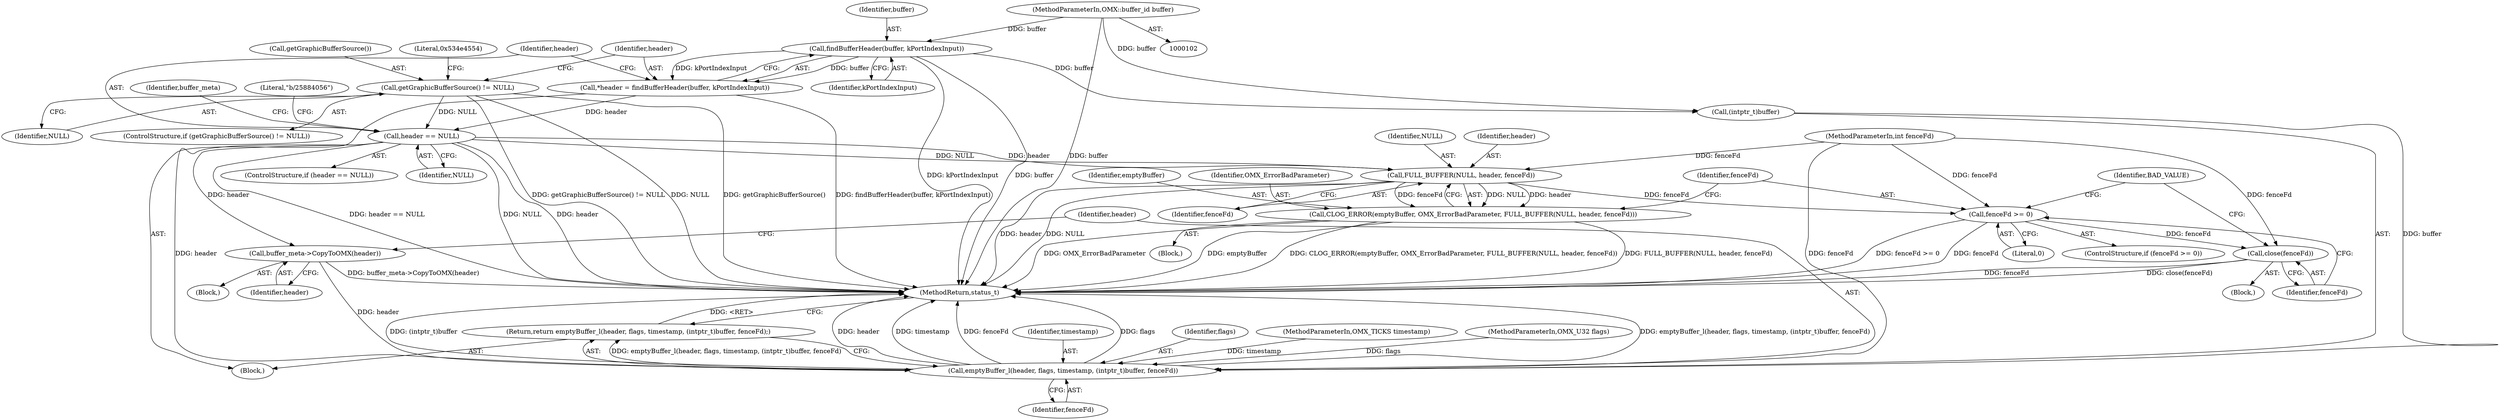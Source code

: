 digraph "0_Android_2c75e1c3b98e4e94f50c63e2b7694be5f948477c@pointer" {
"1000128" [label="(Call,header == NULL)"];
"1000122" [label="(Call,*header = findBufferHeader(buffer, kPortIndexInput))"];
"1000124" [label="(Call,findBufferHeader(buffer, kPortIndexInput))"];
"1000103" [label="(MethodParameterIn,OMX::buffer_id buffer)"];
"1000112" [label="(Call,getGraphicBufferSource() != NULL)"];
"1000185" [label="(Call,FULL_BUFFER(NULL, header, fenceFd))"];
"1000182" [label="(Call,CLOG_ERROR(emptyBuffer, OMX_ErrorBadParameter, FULL_BUFFER(NULL, header, fenceFd)))"];
"1000190" [label="(Call,fenceFd >= 0)"];
"1000194" [label="(Call,close(fenceFd))"];
"1000208" [label="(Call,buffer_meta->CopyToOMX(header))"];
"1000211" [label="(Call,emptyBuffer_l(header, flags, timestamp, (intptr_t)buffer, fenceFd))"];
"1000210" [label="(Return,return emptyBuffer_l(header, flags, timestamp, (intptr_t)buffer, fenceFd);)"];
"1000209" [label="(Identifier,header)"];
"1000133" [label="(Literal,\"b/25884056\")"];
"1000190" [label="(Call,fenceFd >= 0)"];
"1000124" [label="(Call,findBufferHeader(buffer, kPortIndexInput))"];
"1000194" [label="(Call,close(fenceFd))"];
"1000192" [label="(Literal,0)"];
"1000114" [label="(Identifier,NULL)"];
"1000128" [label="(Call,header == NULL)"];
"1000218" [label="(Identifier,fenceFd)"];
"1000186" [label="(Identifier,NULL)"];
"1000184" [label="(Identifier,OMX_ErrorBadParameter)"];
"1000123" [label="(Identifier,header)"];
"1000210" [label="(Return,return emptyBuffer_l(header, flags, timestamp, (intptr_t)buffer, fenceFd);)"];
"1000195" [label="(Identifier,fenceFd)"];
"1000125" [label="(Identifier,buffer)"];
"1000166" [label="(Block,)"];
"1000212" [label="(Identifier,header)"];
"1000182" [label="(Call,CLOG_ERROR(emptyBuffer, OMX_ErrorBadParameter, FULL_BUFFER(NULL, header, fenceFd)))"];
"1000191" [label="(Identifier,fenceFd)"];
"1000219" [label="(MethodReturn,status_t)"];
"1000187" [label="(Identifier,header)"];
"1000211" [label="(Call,emptyBuffer_l(header, flags, timestamp, (intptr_t)buffer, fenceFd))"];
"1000129" [label="(Identifier,header)"];
"1000138" [label="(Identifier,buffer_meta)"];
"1000214" [label="(Identifier,timestamp)"];
"1000127" [label="(ControlStructure,if (header == NULL))"];
"1000108" [label="(MethodParameterIn,int fenceFd)"];
"1000126" [label="(Identifier,kPortIndexInput)"];
"1000130" [label="(Identifier,NULL)"];
"1000183" [label="(Identifier,emptyBuffer)"];
"1000197" [label="(Identifier,BAD_VALUE)"];
"1000117" [label="(Literal,0x534e4554)"];
"1000189" [label="(ControlStructure,if (fenceFd >= 0))"];
"1000213" [label="(Identifier,flags)"];
"1000107" [label="(MethodParameterIn,OMX_TICKS timestamp)"];
"1000103" [label="(MethodParameterIn,OMX::buffer_id buffer)"];
"1000106" [label="(MethodParameterIn,OMX_U32 flags)"];
"1000112" [label="(Call,getGraphicBufferSource() != NULL)"];
"1000111" [label="(ControlStructure,if (getGraphicBufferSource() != NULL))"];
"1000215" [label="(Call,(intptr_t)buffer)"];
"1000113" [label="(Call,getGraphicBufferSource())"];
"1000109" [label="(Block,)"];
"1000122" [label="(Call,*header = findBufferHeader(buffer, kPortIndexInput))"];
"1000208" [label="(Call,buffer_meta->CopyToOMX(header))"];
"1000188" [label="(Identifier,fenceFd)"];
"1000181" [label="(Block,)"];
"1000193" [label="(Block,)"];
"1000185" [label="(Call,FULL_BUFFER(NULL, header, fenceFd))"];
"1000128" -> "1000127"  [label="AST: "];
"1000128" -> "1000130"  [label="CFG: "];
"1000129" -> "1000128"  [label="AST: "];
"1000130" -> "1000128"  [label="AST: "];
"1000133" -> "1000128"  [label="CFG: "];
"1000138" -> "1000128"  [label="CFG: "];
"1000128" -> "1000219"  [label="DDG: NULL"];
"1000128" -> "1000219"  [label="DDG: header"];
"1000128" -> "1000219"  [label="DDG: header == NULL"];
"1000122" -> "1000128"  [label="DDG: header"];
"1000112" -> "1000128"  [label="DDG: NULL"];
"1000128" -> "1000185"  [label="DDG: NULL"];
"1000128" -> "1000185"  [label="DDG: header"];
"1000128" -> "1000208"  [label="DDG: header"];
"1000128" -> "1000211"  [label="DDG: header"];
"1000122" -> "1000109"  [label="AST: "];
"1000122" -> "1000124"  [label="CFG: "];
"1000123" -> "1000122"  [label="AST: "];
"1000124" -> "1000122"  [label="AST: "];
"1000129" -> "1000122"  [label="CFG: "];
"1000122" -> "1000219"  [label="DDG: findBufferHeader(buffer, kPortIndexInput)"];
"1000124" -> "1000122"  [label="DDG: buffer"];
"1000124" -> "1000122"  [label="DDG: kPortIndexInput"];
"1000124" -> "1000126"  [label="CFG: "];
"1000125" -> "1000124"  [label="AST: "];
"1000126" -> "1000124"  [label="AST: "];
"1000124" -> "1000219"  [label="DDG: kPortIndexInput"];
"1000124" -> "1000219"  [label="DDG: buffer"];
"1000103" -> "1000124"  [label="DDG: buffer"];
"1000124" -> "1000215"  [label="DDG: buffer"];
"1000103" -> "1000102"  [label="AST: "];
"1000103" -> "1000219"  [label="DDG: buffer"];
"1000103" -> "1000215"  [label="DDG: buffer"];
"1000112" -> "1000111"  [label="AST: "];
"1000112" -> "1000114"  [label="CFG: "];
"1000113" -> "1000112"  [label="AST: "];
"1000114" -> "1000112"  [label="AST: "];
"1000117" -> "1000112"  [label="CFG: "];
"1000123" -> "1000112"  [label="CFG: "];
"1000112" -> "1000219"  [label="DDG: getGraphicBufferSource() != NULL"];
"1000112" -> "1000219"  [label="DDG: NULL"];
"1000112" -> "1000219"  [label="DDG: getGraphicBufferSource()"];
"1000185" -> "1000182"  [label="AST: "];
"1000185" -> "1000188"  [label="CFG: "];
"1000186" -> "1000185"  [label="AST: "];
"1000187" -> "1000185"  [label="AST: "];
"1000188" -> "1000185"  [label="AST: "];
"1000182" -> "1000185"  [label="CFG: "];
"1000185" -> "1000219"  [label="DDG: header"];
"1000185" -> "1000219"  [label="DDG: NULL"];
"1000185" -> "1000182"  [label="DDG: NULL"];
"1000185" -> "1000182"  [label="DDG: header"];
"1000185" -> "1000182"  [label="DDG: fenceFd"];
"1000108" -> "1000185"  [label="DDG: fenceFd"];
"1000185" -> "1000190"  [label="DDG: fenceFd"];
"1000182" -> "1000181"  [label="AST: "];
"1000183" -> "1000182"  [label="AST: "];
"1000184" -> "1000182"  [label="AST: "];
"1000191" -> "1000182"  [label="CFG: "];
"1000182" -> "1000219"  [label="DDG: CLOG_ERROR(emptyBuffer, OMX_ErrorBadParameter, FULL_BUFFER(NULL, header, fenceFd))"];
"1000182" -> "1000219"  [label="DDG: FULL_BUFFER(NULL, header, fenceFd)"];
"1000182" -> "1000219"  [label="DDG: OMX_ErrorBadParameter"];
"1000182" -> "1000219"  [label="DDG: emptyBuffer"];
"1000190" -> "1000189"  [label="AST: "];
"1000190" -> "1000192"  [label="CFG: "];
"1000191" -> "1000190"  [label="AST: "];
"1000192" -> "1000190"  [label="AST: "];
"1000195" -> "1000190"  [label="CFG: "];
"1000197" -> "1000190"  [label="CFG: "];
"1000190" -> "1000219"  [label="DDG: fenceFd >= 0"];
"1000190" -> "1000219"  [label="DDG: fenceFd"];
"1000108" -> "1000190"  [label="DDG: fenceFd"];
"1000190" -> "1000194"  [label="DDG: fenceFd"];
"1000194" -> "1000193"  [label="AST: "];
"1000194" -> "1000195"  [label="CFG: "];
"1000195" -> "1000194"  [label="AST: "];
"1000197" -> "1000194"  [label="CFG: "];
"1000194" -> "1000219"  [label="DDG: close(fenceFd)"];
"1000194" -> "1000219"  [label="DDG: fenceFd"];
"1000108" -> "1000194"  [label="DDG: fenceFd"];
"1000208" -> "1000166"  [label="AST: "];
"1000208" -> "1000209"  [label="CFG: "];
"1000209" -> "1000208"  [label="AST: "];
"1000212" -> "1000208"  [label="CFG: "];
"1000208" -> "1000219"  [label="DDG: buffer_meta->CopyToOMX(header)"];
"1000208" -> "1000211"  [label="DDG: header"];
"1000211" -> "1000210"  [label="AST: "];
"1000211" -> "1000218"  [label="CFG: "];
"1000212" -> "1000211"  [label="AST: "];
"1000213" -> "1000211"  [label="AST: "];
"1000214" -> "1000211"  [label="AST: "];
"1000215" -> "1000211"  [label="AST: "];
"1000218" -> "1000211"  [label="AST: "];
"1000210" -> "1000211"  [label="CFG: "];
"1000211" -> "1000219"  [label="DDG: header"];
"1000211" -> "1000219"  [label="DDG: timestamp"];
"1000211" -> "1000219"  [label="DDG: fenceFd"];
"1000211" -> "1000219"  [label="DDG: flags"];
"1000211" -> "1000219"  [label="DDG: emptyBuffer_l(header, flags, timestamp, (intptr_t)buffer, fenceFd)"];
"1000211" -> "1000219"  [label="DDG: (intptr_t)buffer"];
"1000211" -> "1000210"  [label="DDG: emptyBuffer_l(header, flags, timestamp, (intptr_t)buffer, fenceFd)"];
"1000106" -> "1000211"  [label="DDG: flags"];
"1000107" -> "1000211"  [label="DDG: timestamp"];
"1000215" -> "1000211"  [label="DDG: buffer"];
"1000108" -> "1000211"  [label="DDG: fenceFd"];
"1000210" -> "1000109"  [label="AST: "];
"1000219" -> "1000210"  [label="CFG: "];
"1000210" -> "1000219"  [label="DDG: <RET>"];
}
